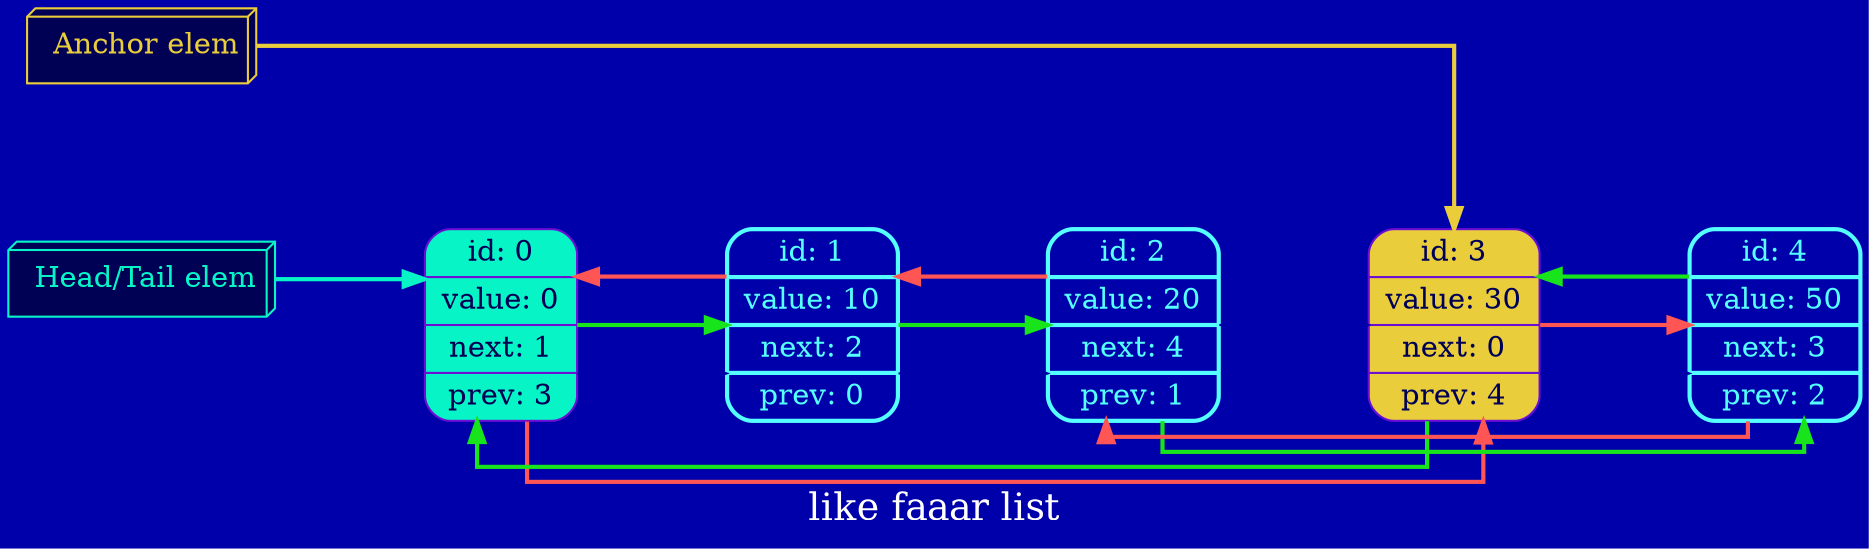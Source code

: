 digraph List {
  graph [
  charset = "UTF-8";
  label = "like faaar list"
    bgcolor   = "#0000aa", 
fontcolor = white, 
fontsize  = 18, 
 style = "rounded",   
rankdir = LR, 
splines = ortho  
ranksep = 1.0, 
nodesep = 0.9
 ];
node0[shape = Mrecord; style = filled; fillcolor = "#07f5c6"; color = "#6d0dd4"; fontcolor = "#000055"; label = " {id: 0} | {value: 0} | {next: 1} | {prev: 3}"]; 
node01[shape = box3d; style = filled; fillcolor = "#000055"; color = "#07f5c6"; fontcolor = "#07f5c6"; label = " Head/Tail elem"]; 
node1[shape = Mrecord; style = bold; fillcolor = "#0000aa"; color = "#55ffff"; fontcolor = "#55ffff"; label = " {id: 1} | {value: 10} | {next: 2} | {prev: 0}"]; 
node2[shape = Mrecord; style = bold; fillcolor = "#0000aa"; color = "#55ffff"; fontcolor = "#55ffff"; label = " {id: 2} | {value: 20} | {next: 4} | {prev: 1}"]; 
node3[shape = Mrecord; style = filled; fillcolor = "#eacd3b"; color = "#6d0dd4"; fontcolor = "#000055"; label = " {id: 3} | {value: 30} | {next: 0} | {prev: 4}"]; 
node00[shape = box3d; style = filled; fillcolor = "#000055"; color = "#eacd3b"; fontcolor = "#eacd3b"; label = " Anchor elem"]; 
node4[shape = Mrecord; style = bold; fillcolor = "#0000aa"; color = "#55ffff"; fontcolor = "#55ffff"; label = " {id: 4} | {value: 50} | {next: 3} | {prev: 2}"]; 

node0 -> node1 [color = "#0000aa"; weight = 1000;];
node1 -> node2 [color = "#0000aa"; weight = 1000;];
node2 -> node3 [color = "#0000aa"; weight = 1000;];
node3 -> node4 [color = "#0000aa"; weight = 1000;];

node0 -> node1 [color = "#18e41b" ;style="bold";  weight = 0;];
node1 -> node2 [color = "#18e41b" ;style="bold";  weight = 0;];
node2 -> node4 [color = "#18e41b" ;style="bold";  weight = 0;];
node4 -> node3 [color = "#18e41b" ;style="bold";  weight = 0;];
node3 -> node0 [color = "#18e41b" ;style="bold";  weight = 0;];

node0 -> node3 [color = "#ff5555" ; style="bold"; weight = 0; constraint = false;];
node1 -> node0 [color = "#ff5555" ; style="bold"; weight = 0; constraint = false;];
node2 -> node1 [color = "#ff5555" ; style="bold"; weight = 0; constraint = false;];
node4 -> node2 [color = "#ff5555" ; style="bold"; weight = 0; constraint = false;];
node3 -> node4 [color = "#ff5555" ; style="bold"; weight = 0; constraint = false;];

node00 -> node3 [color = "#eacd3b" ; style="bold"; weight = 0;];
node01 -> node0  [color = "#07f5c6" ; style="bold"; weight = 0;];
}
